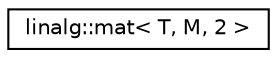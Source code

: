digraph "Graphical Class Hierarchy"
{
  edge [fontname="Helvetica",fontsize="10",labelfontname="Helvetica",labelfontsize="10"];
  node [fontname="Helvetica",fontsize="10",shape=record];
  rankdir="LR";
  Node1 [label="linalg::mat\< T, M, 2 \>",height=0.2,width=0.4,color="black", fillcolor="white", style="filled",URL="$structlinalg_1_1mat_3_01T_00_01M_00_012_01_4.html"];
}
